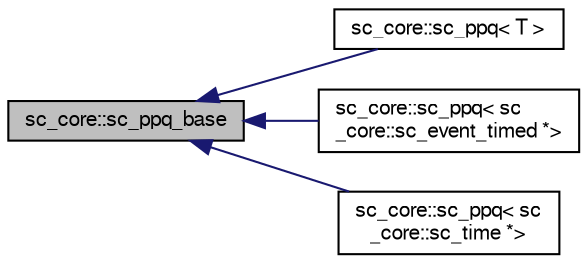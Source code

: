 digraph "sc_core::sc_ppq_base"
{
  edge [fontname="FreeSans",fontsize="10",labelfontname="FreeSans",labelfontsize="10"];
  node [fontname="FreeSans",fontsize="10",shape=record];
  rankdir="LR";
  Node0 [label="sc_core::sc_ppq_base",height=0.2,width=0.4,color="black", fillcolor="grey75", style="filled", fontcolor="black"];
  Node0 -> Node1 [dir="back",color="midnightblue",fontsize="10",style="solid",fontname="FreeSans"];
  Node1 [label="sc_core::sc_ppq\< T \>",height=0.2,width=0.4,color="black", fillcolor="white", style="filled",URL="$a02092.html"];
  Node0 -> Node2 [dir="back",color="midnightblue",fontsize="10",style="solid",fontname="FreeSans"];
  Node2 [label="sc_core::sc_ppq\< sc\l_core::sc_event_timed *\>",height=0.2,width=0.4,color="black", fillcolor="white", style="filled",URL="$a02092.html"];
  Node0 -> Node3 [dir="back",color="midnightblue",fontsize="10",style="solid",fontname="FreeSans"];
  Node3 [label="sc_core::sc_ppq\< sc\l_core::sc_time *\>",height=0.2,width=0.4,color="black", fillcolor="white", style="filled",URL="$a02092.html"];
}
